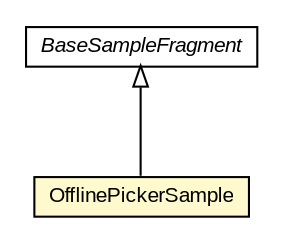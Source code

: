 #!/usr/local/bin/dot
#
# Class diagram 
# Generated by UMLGraph version R5_6-24-gf6e263 (http://www.umlgraph.org/)
#

digraph G {
	edge [fontname="arial",fontsize=10,labelfontname="arial",labelfontsize=10];
	node [fontname="arial",fontsize=10,shape=plaintext];
	nodesep=0.25;
	ranksep=0.5;
	// org.osmdroid.samplefragments.BaseSampleFragment
	c209892 [label=<<table title="org.osmdroid.samplefragments.BaseSampleFragment" border="0" cellborder="1" cellspacing="0" cellpadding="2" port="p" href="../BaseSampleFragment.html">
		<tr><td><table border="0" cellspacing="0" cellpadding="1">
<tr><td align="center" balign="center"><font face="arial italic"> BaseSampleFragment </font></td></tr>
		</table></td></tr>
		</table>>, URL="../BaseSampleFragment.html", fontname="arial", fontcolor="black", fontsize=10.0];
	// org.osmdroid.samplefragments.tileproviders.OfflinePickerSample
	c210010 [label=<<table title="org.osmdroid.samplefragments.tileproviders.OfflinePickerSample" border="0" cellborder="1" cellspacing="0" cellpadding="2" port="p" bgcolor="lemonChiffon" href="./OfflinePickerSample.html">
		<tr><td><table border="0" cellspacing="0" cellpadding="1">
<tr><td align="center" balign="center"> OfflinePickerSample </td></tr>
		</table></td></tr>
		</table>>, URL="./OfflinePickerSample.html", fontname="arial", fontcolor="black", fontsize=10.0];
	//org.osmdroid.samplefragments.tileproviders.OfflinePickerSample extends org.osmdroid.samplefragments.BaseSampleFragment
	c209892:p -> c210010:p [dir=back,arrowtail=empty];
}

